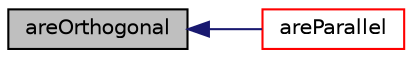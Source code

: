 digraph "areOrthogonal"
{
  bgcolor="transparent";
  edge [fontname="Helvetica",fontsize="10",labelfontname="Helvetica",labelfontsize="10"];
  node [fontname="Helvetica",fontsize="10",shape=record];
  rankdir="LR";
  Node1 [label="areOrthogonal",height=0.2,width=0.4,color="black", fillcolor="grey75", style="filled", fontcolor="black"];
  Node1 -> Node2 [dir="back",color="midnightblue",fontsize="10",style="solid",fontname="Helvetica"];
  Node2 [label="areParallel",height=0.2,width=0.4,color="red",URL="$a11034.html#a90588bf239a5f5d393ce21f5bb3e04f5",tooltip="Test if a and b are parallel: a^b = 0. "];
}
